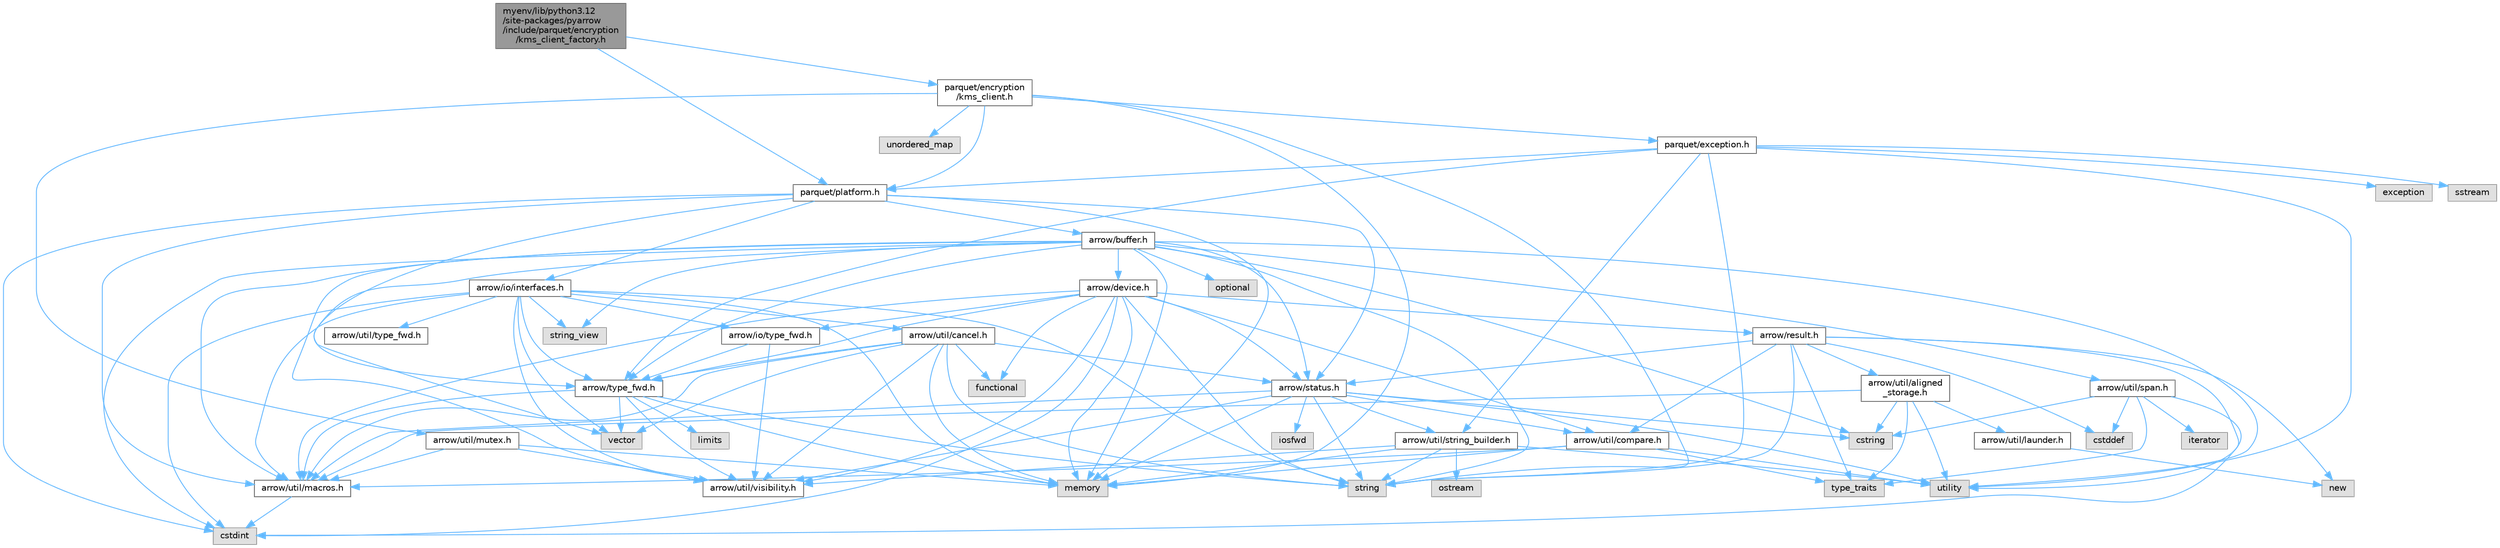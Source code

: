 digraph "myenv/lib/python3.12/site-packages/pyarrow/include/parquet/encryption/kms_client_factory.h"
{
 // LATEX_PDF_SIZE
  bgcolor="transparent";
  edge [fontname=Helvetica,fontsize=10,labelfontname=Helvetica,labelfontsize=10];
  node [fontname=Helvetica,fontsize=10,shape=box,height=0.2,width=0.4];
  Node1 [id="Node000001",label="myenv/lib/python3.12\l/site-packages/pyarrow\l/include/parquet/encryption\l/kms_client_factory.h",height=0.2,width=0.4,color="gray40", fillcolor="grey60", style="filled", fontcolor="black",tooltip=" "];
  Node1 -> Node2 [id="edge1_Node000001_Node000002",color="steelblue1",style="solid",tooltip=" "];
  Node2 [id="Node000002",label="parquet/encryption\l/kms_client.h",height=0.2,width=0.4,color="grey40", fillcolor="white", style="filled",URL="$kms__client_8h.html",tooltip=" "];
  Node2 -> Node3 [id="edge2_Node000002_Node000003",color="steelblue1",style="solid",tooltip=" "];
  Node3 [id="Node000003",label="memory",height=0.2,width=0.4,color="grey60", fillcolor="#E0E0E0", style="filled",tooltip=" "];
  Node2 -> Node4 [id="edge3_Node000002_Node000004",color="steelblue1",style="solid",tooltip=" "];
  Node4 [id="Node000004",label="string",height=0.2,width=0.4,color="grey60", fillcolor="#E0E0E0", style="filled",tooltip=" "];
  Node2 -> Node5 [id="edge4_Node000002_Node000005",color="steelblue1",style="solid",tooltip=" "];
  Node5 [id="Node000005",label="unordered_map",height=0.2,width=0.4,color="grey60", fillcolor="#E0E0E0", style="filled",tooltip=" "];
  Node2 -> Node6 [id="edge5_Node000002_Node000006",color="steelblue1",style="solid",tooltip=" "];
  Node6 [id="Node000006",label="arrow/util/mutex.h",height=0.2,width=0.4,color="grey40", fillcolor="white", style="filled",URL="$mutex_8h.html",tooltip=" "];
  Node6 -> Node3 [id="edge6_Node000006_Node000003",color="steelblue1",style="solid",tooltip=" "];
  Node6 -> Node7 [id="edge7_Node000006_Node000007",color="steelblue1",style="solid",tooltip=" "];
  Node7 [id="Node000007",label="arrow/util/macros.h",height=0.2,width=0.4,color="grey40", fillcolor="white", style="filled",URL="$macros_8h.html",tooltip=" "];
  Node7 -> Node8 [id="edge8_Node000007_Node000008",color="steelblue1",style="solid",tooltip=" "];
  Node8 [id="Node000008",label="cstdint",height=0.2,width=0.4,color="grey60", fillcolor="#E0E0E0", style="filled",tooltip=" "];
  Node6 -> Node9 [id="edge9_Node000006_Node000009",color="steelblue1",style="solid",tooltip=" "];
  Node9 [id="Node000009",label="arrow/util/visibility.h",height=0.2,width=0.4,color="grey40", fillcolor="white", style="filled",URL="$include_2arrow_2util_2visibility_8h.html",tooltip=" "];
  Node2 -> Node10 [id="edge10_Node000002_Node000010",color="steelblue1",style="solid",tooltip=" "];
  Node10 [id="Node000010",label="parquet/exception.h",height=0.2,width=0.4,color="grey40", fillcolor="white", style="filled",URL="$exception_8h.html",tooltip=" "];
  Node10 -> Node11 [id="edge11_Node000010_Node000011",color="steelblue1",style="solid",tooltip=" "];
  Node11 [id="Node000011",label="exception",height=0.2,width=0.4,color="grey60", fillcolor="#E0E0E0", style="filled",tooltip=" "];
  Node10 -> Node12 [id="edge12_Node000010_Node000012",color="steelblue1",style="solid",tooltip=" "];
  Node12 [id="Node000012",label="sstream",height=0.2,width=0.4,color="grey60", fillcolor="#E0E0E0", style="filled",tooltip=" "];
  Node10 -> Node4 [id="edge13_Node000010_Node000004",color="steelblue1",style="solid",tooltip=" "];
  Node10 -> Node13 [id="edge14_Node000010_Node000013",color="steelblue1",style="solid",tooltip=" "];
  Node13 [id="Node000013",label="utility",height=0.2,width=0.4,color="grey60", fillcolor="#E0E0E0", style="filled",tooltip=" "];
  Node10 -> Node14 [id="edge15_Node000010_Node000014",color="steelblue1",style="solid",tooltip=" "];
  Node14 [id="Node000014",label="arrow/type_fwd.h",height=0.2,width=0.4,color="grey40", fillcolor="white", style="filled",URL="$arrow_2type__fwd_8h.html",tooltip=" "];
  Node14 -> Node15 [id="edge16_Node000014_Node000015",color="steelblue1",style="solid",tooltip=" "];
  Node15 [id="Node000015",label="limits",height=0.2,width=0.4,color="grey60", fillcolor="#E0E0E0", style="filled",tooltip=" "];
  Node14 -> Node3 [id="edge17_Node000014_Node000003",color="steelblue1",style="solid",tooltip=" "];
  Node14 -> Node4 [id="edge18_Node000014_Node000004",color="steelblue1",style="solid",tooltip=" "];
  Node14 -> Node16 [id="edge19_Node000014_Node000016",color="steelblue1",style="solid",tooltip=" "];
  Node16 [id="Node000016",label="vector",height=0.2,width=0.4,color="grey60", fillcolor="#E0E0E0", style="filled",tooltip=" "];
  Node14 -> Node7 [id="edge20_Node000014_Node000007",color="steelblue1",style="solid",tooltip=" "];
  Node14 -> Node9 [id="edge21_Node000014_Node000009",color="steelblue1",style="solid",tooltip=" "];
  Node10 -> Node17 [id="edge22_Node000010_Node000017",color="steelblue1",style="solid",tooltip=" "];
  Node17 [id="Node000017",label="arrow/util/string_builder.h",height=0.2,width=0.4,color="grey40", fillcolor="white", style="filled",URL="$string__builder_8h.html",tooltip=" "];
  Node17 -> Node3 [id="edge23_Node000017_Node000003",color="steelblue1",style="solid",tooltip=" "];
  Node17 -> Node18 [id="edge24_Node000017_Node000018",color="steelblue1",style="solid",tooltip=" "];
  Node18 [id="Node000018",label="ostream",height=0.2,width=0.4,color="grey60", fillcolor="#E0E0E0", style="filled",tooltip=" "];
  Node17 -> Node4 [id="edge25_Node000017_Node000004",color="steelblue1",style="solid",tooltip=" "];
  Node17 -> Node13 [id="edge26_Node000017_Node000013",color="steelblue1",style="solid",tooltip=" "];
  Node17 -> Node9 [id="edge27_Node000017_Node000009",color="steelblue1",style="solid",tooltip=" "];
  Node10 -> Node19 [id="edge28_Node000010_Node000019",color="steelblue1",style="solid",tooltip=" "];
  Node19 [id="Node000019",label="parquet/platform.h",height=0.2,width=0.4,color="grey40", fillcolor="white", style="filled",URL="$include_2parquet_2platform_8h.html",tooltip=" "];
  Node19 -> Node8 [id="edge29_Node000019_Node000008",color="steelblue1",style="solid",tooltip=" "];
  Node19 -> Node3 [id="edge30_Node000019_Node000003",color="steelblue1",style="solid",tooltip=" "];
  Node19 -> Node20 [id="edge31_Node000019_Node000020",color="steelblue1",style="solid",tooltip=" "];
  Node20 [id="Node000020",label="arrow/buffer.h",height=0.2,width=0.4,color="grey40", fillcolor="white", style="filled",URL="$buffer_8h.html",tooltip=" "];
  Node20 -> Node8 [id="edge32_Node000020_Node000008",color="steelblue1",style="solid",tooltip=" "];
  Node20 -> Node21 [id="edge33_Node000020_Node000021",color="steelblue1",style="solid",tooltip=" "];
  Node21 [id="Node000021",label="cstring",height=0.2,width=0.4,color="grey60", fillcolor="#E0E0E0", style="filled",tooltip=" "];
  Node20 -> Node3 [id="edge34_Node000020_Node000003",color="steelblue1",style="solid",tooltip=" "];
  Node20 -> Node22 [id="edge35_Node000020_Node000022",color="steelblue1",style="solid",tooltip=" "];
  Node22 [id="Node000022",label="optional",height=0.2,width=0.4,color="grey60", fillcolor="#E0E0E0", style="filled",tooltip=" "];
  Node20 -> Node4 [id="edge36_Node000020_Node000004",color="steelblue1",style="solid",tooltip=" "];
  Node20 -> Node23 [id="edge37_Node000020_Node000023",color="steelblue1",style="solid",tooltip=" "];
  Node23 [id="Node000023",label="string_view",height=0.2,width=0.4,color="grey60", fillcolor="#E0E0E0", style="filled",tooltip=" "];
  Node20 -> Node13 [id="edge38_Node000020_Node000013",color="steelblue1",style="solid",tooltip=" "];
  Node20 -> Node16 [id="edge39_Node000020_Node000016",color="steelblue1",style="solid",tooltip=" "];
  Node20 -> Node24 [id="edge40_Node000020_Node000024",color="steelblue1",style="solid",tooltip=" "];
  Node24 [id="Node000024",label="arrow/device.h",height=0.2,width=0.4,color="grey40", fillcolor="white", style="filled",URL="$device_8h.html",tooltip=" "];
  Node24 -> Node8 [id="edge41_Node000024_Node000008",color="steelblue1",style="solid",tooltip=" "];
  Node24 -> Node25 [id="edge42_Node000024_Node000025",color="steelblue1",style="solid",tooltip=" "];
  Node25 [id="Node000025",label="functional",height=0.2,width=0.4,color="grey60", fillcolor="#E0E0E0", style="filled",tooltip=" "];
  Node24 -> Node3 [id="edge43_Node000024_Node000003",color="steelblue1",style="solid",tooltip=" "];
  Node24 -> Node4 [id="edge44_Node000024_Node000004",color="steelblue1",style="solid",tooltip=" "];
  Node24 -> Node26 [id="edge45_Node000024_Node000026",color="steelblue1",style="solid",tooltip=" "];
  Node26 [id="Node000026",label="arrow/io/type_fwd.h",height=0.2,width=0.4,color="grey40", fillcolor="white", style="filled",URL="$arrow_2io_2type__fwd_8h.html",tooltip=" "];
  Node26 -> Node14 [id="edge46_Node000026_Node000014",color="steelblue1",style="solid",tooltip=" "];
  Node26 -> Node9 [id="edge47_Node000026_Node000009",color="steelblue1",style="solid",tooltip=" "];
  Node24 -> Node27 [id="edge48_Node000024_Node000027",color="steelblue1",style="solid",tooltip=" "];
  Node27 [id="Node000027",label="arrow/result.h",height=0.2,width=0.4,color="grey40", fillcolor="white", style="filled",URL="$result_8h.html",tooltip=" "];
  Node27 -> Node28 [id="edge49_Node000027_Node000028",color="steelblue1",style="solid",tooltip=" "];
  Node28 [id="Node000028",label="cstddef",height=0.2,width=0.4,color="grey60", fillcolor="#E0E0E0", style="filled",tooltip=" "];
  Node27 -> Node29 [id="edge50_Node000027_Node000029",color="steelblue1",style="solid",tooltip=" "];
  Node29 [id="Node000029",label="new",height=0.2,width=0.4,color="grey60", fillcolor="#E0E0E0", style="filled",tooltip=" "];
  Node27 -> Node4 [id="edge51_Node000027_Node000004",color="steelblue1",style="solid",tooltip=" "];
  Node27 -> Node30 [id="edge52_Node000027_Node000030",color="steelblue1",style="solid",tooltip=" "];
  Node30 [id="Node000030",label="type_traits",height=0.2,width=0.4,color="grey60", fillcolor="#E0E0E0", style="filled",tooltip=" "];
  Node27 -> Node13 [id="edge53_Node000027_Node000013",color="steelblue1",style="solid",tooltip=" "];
  Node27 -> Node31 [id="edge54_Node000027_Node000031",color="steelblue1",style="solid",tooltip=" "];
  Node31 [id="Node000031",label="arrow/status.h",height=0.2,width=0.4,color="grey40", fillcolor="white", style="filled",URL="$status_8h.html",tooltip=" "];
  Node31 -> Node21 [id="edge55_Node000031_Node000021",color="steelblue1",style="solid",tooltip=" "];
  Node31 -> Node32 [id="edge56_Node000031_Node000032",color="steelblue1",style="solid",tooltip=" "];
  Node32 [id="Node000032",label="iosfwd",height=0.2,width=0.4,color="grey60", fillcolor="#E0E0E0", style="filled",tooltip=" "];
  Node31 -> Node3 [id="edge57_Node000031_Node000003",color="steelblue1",style="solid",tooltip=" "];
  Node31 -> Node4 [id="edge58_Node000031_Node000004",color="steelblue1",style="solid",tooltip=" "];
  Node31 -> Node13 [id="edge59_Node000031_Node000013",color="steelblue1",style="solid",tooltip=" "];
  Node31 -> Node33 [id="edge60_Node000031_Node000033",color="steelblue1",style="solid",tooltip=" "];
  Node33 [id="Node000033",label="arrow/util/compare.h",height=0.2,width=0.4,color="grey40", fillcolor="white", style="filled",URL="$util_2compare_8h.html",tooltip=" "];
  Node33 -> Node3 [id="edge61_Node000033_Node000003",color="steelblue1",style="solid",tooltip=" "];
  Node33 -> Node30 [id="edge62_Node000033_Node000030",color="steelblue1",style="solid",tooltip=" "];
  Node33 -> Node13 [id="edge63_Node000033_Node000013",color="steelblue1",style="solid",tooltip=" "];
  Node33 -> Node7 [id="edge64_Node000033_Node000007",color="steelblue1",style="solid",tooltip=" "];
  Node31 -> Node7 [id="edge65_Node000031_Node000007",color="steelblue1",style="solid",tooltip=" "];
  Node31 -> Node17 [id="edge66_Node000031_Node000017",color="steelblue1",style="solid",tooltip=" "];
  Node31 -> Node9 [id="edge67_Node000031_Node000009",color="steelblue1",style="solid",tooltip=" "];
  Node27 -> Node34 [id="edge68_Node000027_Node000034",color="steelblue1",style="solid",tooltip=" "];
  Node34 [id="Node000034",label="arrow/util/aligned\l_storage.h",height=0.2,width=0.4,color="grey40", fillcolor="white", style="filled",URL="$aligned__storage_8h.html",tooltip=" "];
  Node34 -> Node21 [id="edge69_Node000034_Node000021",color="steelblue1",style="solid",tooltip=" "];
  Node34 -> Node30 [id="edge70_Node000034_Node000030",color="steelblue1",style="solid",tooltip=" "];
  Node34 -> Node13 [id="edge71_Node000034_Node000013",color="steelblue1",style="solid",tooltip=" "];
  Node34 -> Node35 [id="edge72_Node000034_Node000035",color="steelblue1",style="solid",tooltip=" "];
  Node35 [id="Node000035",label="arrow/util/launder.h",height=0.2,width=0.4,color="grey40", fillcolor="white", style="filled",URL="$launder_8h.html",tooltip=" "];
  Node35 -> Node29 [id="edge73_Node000035_Node000029",color="steelblue1",style="solid",tooltip=" "];
  Node34 -> Node7 [id="edge74_Node000034_Node000007",color="steelblue1",style="solid",tooltip=" "];
  Node27 -> Node33 [id="edge75_Node000027_Node000033",color="steelblue1",style="solid",tooltip=" "];
  Node24 -> Node31 [id="edge76_Node000024_Node000031",color="steelblue1",style="solid",tooltip=" "];
  Node24 -> Node14 [id="edge77_Node000024_Node000014",color="steelblue1",style="solid",tooltip=" "];
  Node24 -> Node33 [id="edge78_Node000024_Node000033",color="steelblue1",style="solid",tooltip=" "];
  Node24 -> Node7 [id="edge79_Node000024_Node000007",color="steelblue1",style="solid",tooltip=" "];
  Node24 -> Node9 [id="edge80_Node000024_Node000009",color="steelblue1",style="solid",tooltip=" "];
  Node20 -> Node31 [id="edge81_Node000020_Node000031",color="steelblue1",style="solid",tooltip=" "];
  Node20 -> Node14 [id="edge82_Node000020_Node000014",color="steelblue1",style="solid",tooltip=" "];
  Node20 -> Node7 [id="edge83_Node000020_Node000007",color="steelblue1",style="solid",tooltip=" "];
  Node20 -> Node36 [id="edge84_Node000020_Node000036",color="steelblue1",style="solid",tooltip=" "];
  Node36 [id="Node000036",label="arrow/util/span.h",height=0.2,width=0.4,color="grey40", fillcolor="white", style="filled",URL="$span_8h.html",tooltip=" "];
  Node36 -> Node28 [id="edge85_Node000036_Node000028",color="steelblue1",style="solid",tooltip=" "];
  Node36 -> Node8 [id="edge86_Node000036_Node000008",color="steelblue1",style="solid",tooltip=" "];
  Node36 -> Node21 [id="edge87_Node000036_Node000021",color="steelblue1",style="solid",tooltip=" "];
  Node36 -> Node37 [id="edge88_Node000036_Node000037",color="steelblue1",style="solid",tooltip=" "];
  Node37 [id="Node000037",label="iterator",height=0.2,width=0.4,color="grey60", fillcolor="#E0E0E0", style="filled",tooltip=" "];
  Node36 -> Node30 [id="edge89_Node000036_Node000030",color="steelblue1",style="solid",tooltip=" "];
  Node20 -> Node9 [id="edge90_Node000020_Node000009",color="steelblue1",style="solid",tooltip=" "];
  Node19 -> Node38 [id="edge91_Node000019_Node000038",color="steelblue1",style="solid",tooltip=" "];
  Node38 [id="Node000038",label="arrow/io/interfaces.h",height=0.2,width=0.4,color="grey40", fillcolor="white", style="filled",URL="$interfaces_8h.html",tooltip=" "];
  Node38 -> Node8 [id="edge92_Node000038_Node000008",color="steelblue1",style="solid",tooltip=" "];
  Node38 -> Node3 [id="edge93_Node000038_Node000003",color="steelblue1",style="solid",tooltip=" "];
  Node38 -> Node4 [id="edge94_Node000038_Node000004",color="steelblue1",style="solid",tooltip=" "];
  Node38 -> Node23 [id="edge95_Node000038_Node000023",color="steelblue1",style="solid",tooltip=" "];
  Node38 -> Node16 [id="edge96_Node000038_Node000016",color="steelblue1",style="solid",tooltip=" "];
  Node38 -> Node26 [id="edge97_Node000038_Node000026",color="steelblue1",style="solid",tooltip=" "];
  Node38 -> Node14 [id="edge98_Node000038_Node000014",color="steelblue1",style="solid",tooltip=" "];
  Node38 -> Node39 [id="edge99_Node000038_Node000039",color="steelblue1",style="solid",tooltip=" "];
  Node39 [id="Node000039",label="arrow/util/cancel.h",height=0.2,width=0.4,color="grey40", fillcolor="white", style="filled",URL="$cancel_8h.html",tooltip=" "];
  Node39 -> Node25 [id="edge100_Node000039_Node000025",color="steelblue1",style="solid",tooltip=" "];
  Node39 -> Node3 [id="edge101_Node000039_Node000003",color="steelblue1",style="solid",tooltip=" "];
  Node39 -> Node4 [id="edge102_Node000039_Node000004",color="steelblue1",style="solid",tooltip=" "];
  Node39 -> Node16 [id="edge103_Node000039_Node000016",color="steelblue1",style="solid",tooltip=" "];
  Node39 -> Node31 [id="edge104_Node000039_Node000031",color="steelblue1",style="solid",tooltip=" "];
  Node39 -> Node14 [id="edge105_Node000039_Node000014",color="steelblue1",style="solid",tooltip=" "];
  Node39 -> Node7 [id="edge106_Node000039_Node000007",color="steelblue1",style="solid",tooltip=" "];
  Node39 -> Node9 [id="edge107_Node000039_Node000009",color="steelblue1",style="solid",tooltip=" "];
  Node38 -> Node7 [id="edge108_Node000038_Node000007",color="steelblue1",style="solid",tooltip=" "];
  Node38 -> Node40 [id="edge109_Node000038_Node000040",color="steelblue1",style="solid",tooltip=" "];
  Node40 [id="Node000040",label="arrow/util/type_fwd.h",height=0.2,width=0.4,color="grey40", fillcolor="white", style="filled",URL="$arrow_2util_2type__fwd_8h.html",tooltip=" "];
  Node38 -> Node9 [id="edge110_Node000038_Node000009",color="steelblue1",style="solid",tooltip=" "];
  Node19 -> Node31 [id="edge111_Node000019_Node000031",color="steelblue1",style="solid",tooltip=" "];
  Node19 -> Node14 [id="edge112_Node000019_Node000014",color="steelblue1",style="solid",tooltip=" "];
  Node19 -> Node7 [id="edge113_Node000019_Node000007",color="steelblue1",style="solid",tooltip=" "];
  Node2 -> Node19 [id="edge114_Node000002_Node000019",color="steelblue1",style="solid",tooltip=" "];
  Node1 -> Node19 [id="edge115_Node000001_Node000019",color="steelblue1",style="solid",tooltip=" "];
}
